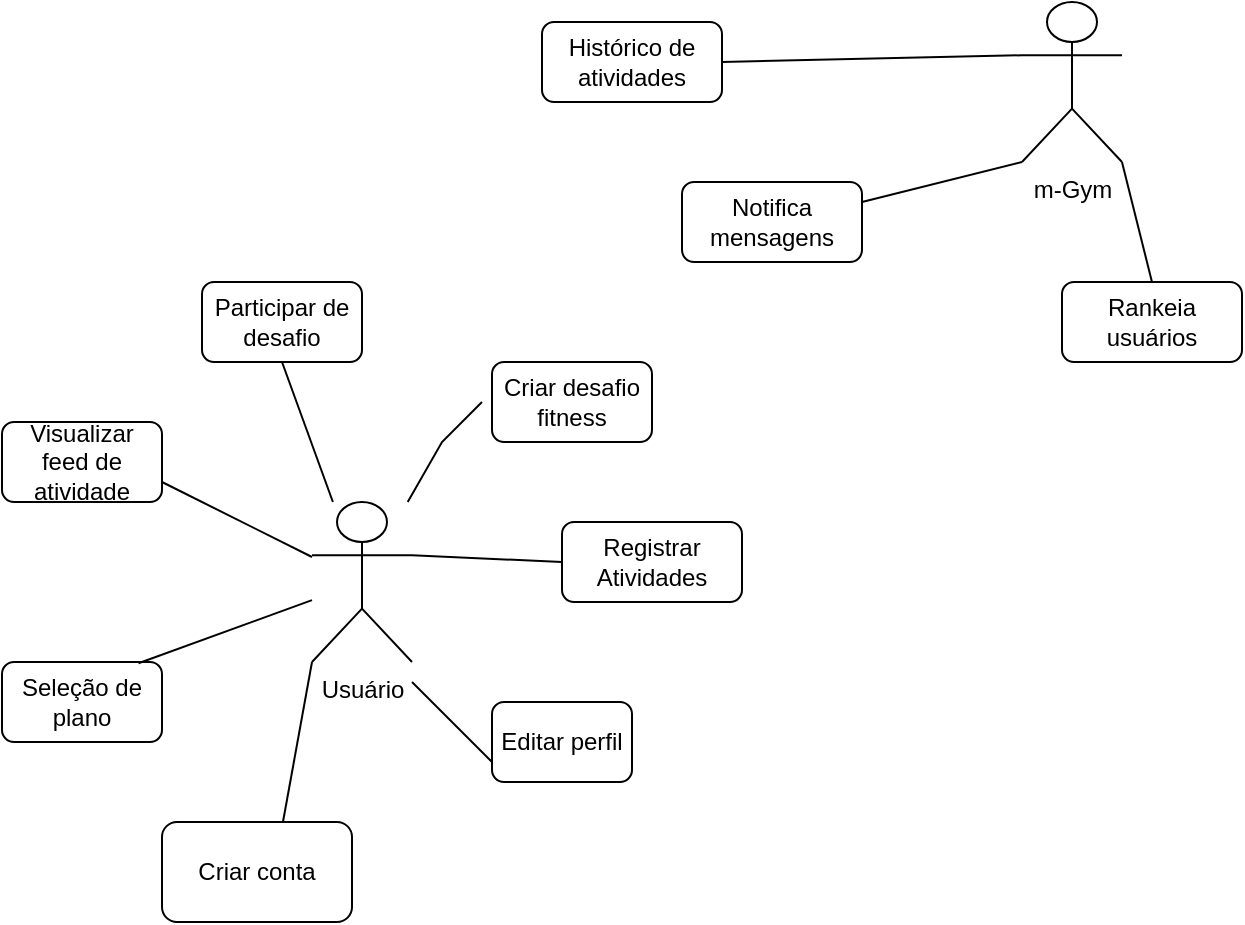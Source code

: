 <mxfile version="26.2.3">
  <diagram name="Página-1" id="EEo0jqu3HSmZR2zbv4zZ">
    <mxGraphModel dx="1003" dy="542" grid="1" gridSize="10" guides="1" tooltips="1" connect="1" arrows="1" fold="1" page="1" pageScale="1" pageWidth="827" pageHeight="1169" math="0" shadow="0">
      <root>
        <mxCell id="0" />
        <mxCell id="1" parent="0" />
        <object label="Usuário" id="R9ApCiRIu5O-z13biGFn-92">
          <mxCell style="shape=umlActor;verticalLabelPosition=bottom;verticalAlign=top;html=1;outlineConnect=0;" vertex="1" parent="1">
            <mxGeometry x="305" y="350" width="50" height="80" as="geometry" />
          </mxCell>
        </object>
        <mxCell id="R9ApCiRIu5O-z13biGFn-93" value="" style="endArrow=none;html=1;rounded=0;entryX=0;entryY=1;entryDx=0;entryDy=0;entryPerimeter=0;exitX=0.634;exitY=0.028;exitDx=0;exitDy=0;exitPerimeter=0;" edge="1" parent="1" target="R9ApCiRIu5O-z13biGFn-92" source="R9ApCiRIu5O-z13biGFn-94">
          <mxGeometry width="50" height="50" relative="1" as="geometry">
            <mxPoint x="325" y="510" as="sourcePoint" />
            <mxPoint x="415" y="450" as="targetPoint" />
          </mxGeometry>
        </mxCell>
        <mxCell id="R9ApCiRIu5O-z13biGFn-94" value="Criar conta" style="rounded=1;whiteSpace=wrap;html=1;" vertex="1" parent="1">
          <mxGeometry x="230" y="510" width="95" height="50" as="geometry" />
        </mxCell>
        <mxCell id="R9ApCiRIu5O-z13biGFn-95" value="Editar perfil" style="rounded=1;whiteSpace=wrap;html=1;" vertex="1" parent="1">
          <mxGeometry x="395" y="450" width="70" height="40" as="geometry" />
        </mxCell>
        <mxCell id="R9ApCiRIu5O-z13biGFn-96" value="" style="endArrow=none;html=1;rounded=0;exitX=0;exitY=0.75;exitDx=0;exitDy=0;" edge="1" parent="1" source="R9ApCiRIu5O-z13biGFn-95">
          <mxGeometry width="50" height="50" relative="1" as="geometry">
            <mxPoint x="335" y="520" as="sourcePoint" />
            <mxPoint x="355" y="440" as="targetPoint" />
          </mxGeometry>
        </mxCell>
        <mxCell id="R9ApCiRIu5O-z13biGFn-99" value="Criar desafio fitness" style="rounded=1;whiteSpace=wrap;html=1;" vertex="1" parent="1">
          <mxGeometry x="395" y="280" width="80" height="40" as="geometry" />
        </mxCell>
        <mxCell id="R9ApCiRIu5O-z13biGFn-100" value="" style="endArrow=none;html=1;rounded=0;" edge="1" parent="1" target="R9ApCiRIu5O-z13biGFn-92">
          <mxGeometry width="50" height="50" relative="1" as="geometry">
            <mxPoint x="390" y="300" as="sourcePoint" />
            <mxPoint x="375" y="410" as="targetPoint" />
            <Array as="points">
              <mxPoint x="370" y="320" />
            </Array>
          </mxGeometry>
        </mxCell>
        <mxCell id="R9ApCiRIu5O-z13biGFn-101" value="Participar de desafio" style="rounded=1;whiteSpace=wrap;html=1;" vertex="1" parent="1">
          <mxGeometry x="250" y="240" width="80" height="40" as="geometry" />
        </mxCell>
        <mxCell id="R9ApCiRIu5O-z13biGFn-102" value="" style="endArrow=none;html=1;rounded=0;exitX=0.5;exitY=1;exitDx=0;exitDy=0;" edge="1" parent="1" source="R9ApCiRIu5O-z13biGFn-101" target="R9ApCiRIu5O-z13biGFn-92">
          <mxGeometry width="50" height="50" relative="1" as="geometry">
            <mxPoint x="425" y="400" as="sourcePoint" />
            <mxPoint x="375" y="410" as="targetPoint" />
          </mxGeometry>
        </mxCell>
        <mxCell id="R9ApCiRIu5O-z13biGFn-103" value="Visualizar feed de atividade" style="rounded=1;whiteSpace=wrap;html=1;" vertex="1" parent="1">
          <mxGeometry x="150" y="310" width="80" height="40" as="geometry" />
        </mxCell>
        <mxCell id="R9ApCiRIu5O-z13biGFn-104" value="" style="endArrow=none;html=1;rounded=0;exitX=1;exitY=0.75;exitDx=0;exitDy=0;" edge="1" parent="1" source="R9ApCiRIu5O-z13biGFn-103" target="R9ApCiRIu5O-z13biGFn-92">
          <mxGeometry width="50" height="50" relative="1" as="geometry">
            <mxPoint x="300" y="290" as="sourcePoint" />
            <mxPoint x="325" y="360" as="targetPoint" />
          </mxGeometry>
        </mxCell>
        <mxCell id="R9ApCiRIu5O-z13biGFn-105" value="Histórico de atividades" style="rounded=1;whiteSpace=wrap;html=1;" vertex="1" parent="1">
          <mxGeometry x="420" y="110" width="90" height="40" as="geometry" />
        </mxCell>
        <object label="m-Gym" id="R9ApCiRIu5O-z13biGFn-108">
          <mxCell style="shape=umlActor;verticalLabelPosition=bottom;verticalAlign=top;html=1;outlineConnect=0;" vertex="1" parent="1">
            <mxGeometry x="660" y="100" width="50" height="80" as="geometry" />
          </mxCell>
        </object>
        <mxCell id="R9ApCiRIu5O-z13biGFn-109" value="" style="endArrow=none;html=1;rounded=0;exitX=1;exitY=0.5;exitDx=0;exitDy=0;entryX=0;entryY=0.333;entryDx=0;entryDy=0;entryPerimeter=0;" edge="1" parent="1" source="R9ApCiRIu5O-z13biGFn-105" target="R9ApCiRIu5O-z13biGFn-108">
          <mxGeometry width="50" height="50" relative="1" as="geometry">
            <mxPoint x="610" y="370" as="sourcePoint" />
            <mxPoint x="660" y="320" as="targetPoint" />
          </mxGeometry>
        </mxCell>
        <mxCell id="R9ApCiRIu5O-z13biGFn-110" value="Notifica mensagens" style="rounded=1;whiteSpace=wrap;html=1;" vertex="1" parent="1">
          <mxGeometry x="490" y="190" width="90" height="40" as="geometry" />
        </mxCell>
        <mxCell id="R9ApCiRIu5O-z13biGFn-111" value="" style="endArrow=none;html=1;rounded=0;entryX=0;entryY=1;entryDx=0;entryDy=0;entryPerimeter=0;exitX=1;exitY=0.25;exitDx=0;exitDy=0;" edge="1" parent="1" source="R9ApCiRIu5O-z13biGFn-110" target="R9ApCiRIu5O-z13biGFn-108">
          <mxGeometry width="50" height="50" relative="1" as="geometry">
            <mxPoint x="610" y="360" as="sourcePoint" />
            <mxPoint x="660" y="320" as="targetPoint" />
          </mxGeometry>
        </mxCell>
        <mxCell id="R9ApCiRIu5O-z13biGFn-113" value="Rankeia usuários" style="rounded=1;whiteSpace=wrap;html=1;" vertex="1" parent="1">
          <mxGeometry x="680" y="240" width="90" height="40" as="geometry" />
        </mxCell>
        <mxCell id="R9ApCiRIu5O-z13biGFn-114" value="" style="endArrow=none;html=1;rounded=0;exitX=0.5;exitY=0;exitDx=0;exitDy=0;entryX=1;entryY=1;entryDx=0;entryDy=0;entryPerimeter=0;" edge="1" parent="1" source="R9ApCiRIu5O-z13biGFn-113" target="R9ApCiRIu5O-z13biGFn-108">
          <mxGeometry width="50" height="50" relative="1" as="geometry">
            <mxPoint x="610" y="370" as="sourcePoint" />
            <mxPoint x="660" y="320" as="targetPoint" />
          </mxGeometry>
        </mxCell>
        <mxCell id="R9ApCiRIu5O-z13biGFn-116" value="Registrar Atividades" style="rounded=1;whiteSpace=wrap;html=1;" vertex="1" parent="1">
          <mxGeometry x="430" y="360" width="90" height="40" as="geometry" />
        </mxCell>
        <mxCell id="R9ApCiRIu5O-z13biGFn-117" value="" style="endArrow=none;html=1;rounded=0;exitX=1;exitY=0.333;exitDx=0;exitDy=0;exitPerimeter=0;entryX=0;entryY=0.5;entryDx=0;entryDy=0;" edge="1" parent="1" source="R9ApCiRIu5O-z13biGFn-92" target="R9ApCiRIu5O-z13biGFn-116">
          <mxGeometry width="50" height="50" relative="1" as="geometry">
            <mxPoint x="610" y="370" as="sourcePoint" />
            <mxPoint x="660" y="320" as="targetPoint" />
          </mxGeometry>
        </mxCell>
        <mxCell id="R9ApCiRIu5O-z13biGFn-118" value="Seleção de plano" style="rounded=1;whiteSpace=wrap;html=1;" vertex="1" parent="1">
          <mxGeometry x="150" y="430" width="80" height="40" as="geometry" />
        </mxCell>
        <mxCell id="R9ApCiRIu5O-z13biGFn-119" value="" style="endArrow=none;html=1;rounded=0;exitX=0.853;exitY=0.015;exitDx=0;exitDy=0;exitPerimeter=0;" edge="1" parent="1" source="R9ApCiRIu5O-z13biGFn-118" target="R9ApCiRIu5O-z13biGFn-92">
          <mxGeometry width="50" height="50" relative="1" as="geometry">
            <mxPoint x="610" y="370" as="sourcePoint" />
            <mxPoint x="660" y="320" as="targetPoint" />
          </mxGeometry>
        </mxCell>
      </root>
    </mxGraphModel>
  </diagram>
</mxfile>
